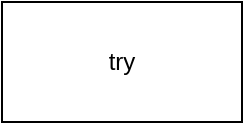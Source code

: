 <mxfile version="22.1.16" type="github">
  <diagram name="Page-1" id="WgBGr7zgmyRak3oD3qZH">
    <mxGraphModel dx="1174" dy="1595" grid="1" gridSize="10" guides="1" tooltips="1" connect="1" arrows="1" fold="1" page="1" pageScale="1" pageWidth="827" pageHeight="1169" math="0" shadow="0">
      <root>
        <mxCell id="0" />
        <mxCell id="1" parent="0" />
        <mxCell id="sX7aJnKVP8jzzxwsjsPV-1" value="try" style="rounded=0;whiteSpace=wrap;html=1;" vertex="1" parent="1">
          <mxGeometry x="100" y="170" width="120" height="60" as="geometry" />
        </mxCell>
      </root>
    </mxGraphModel>
  </diagram>
</mxfile>
